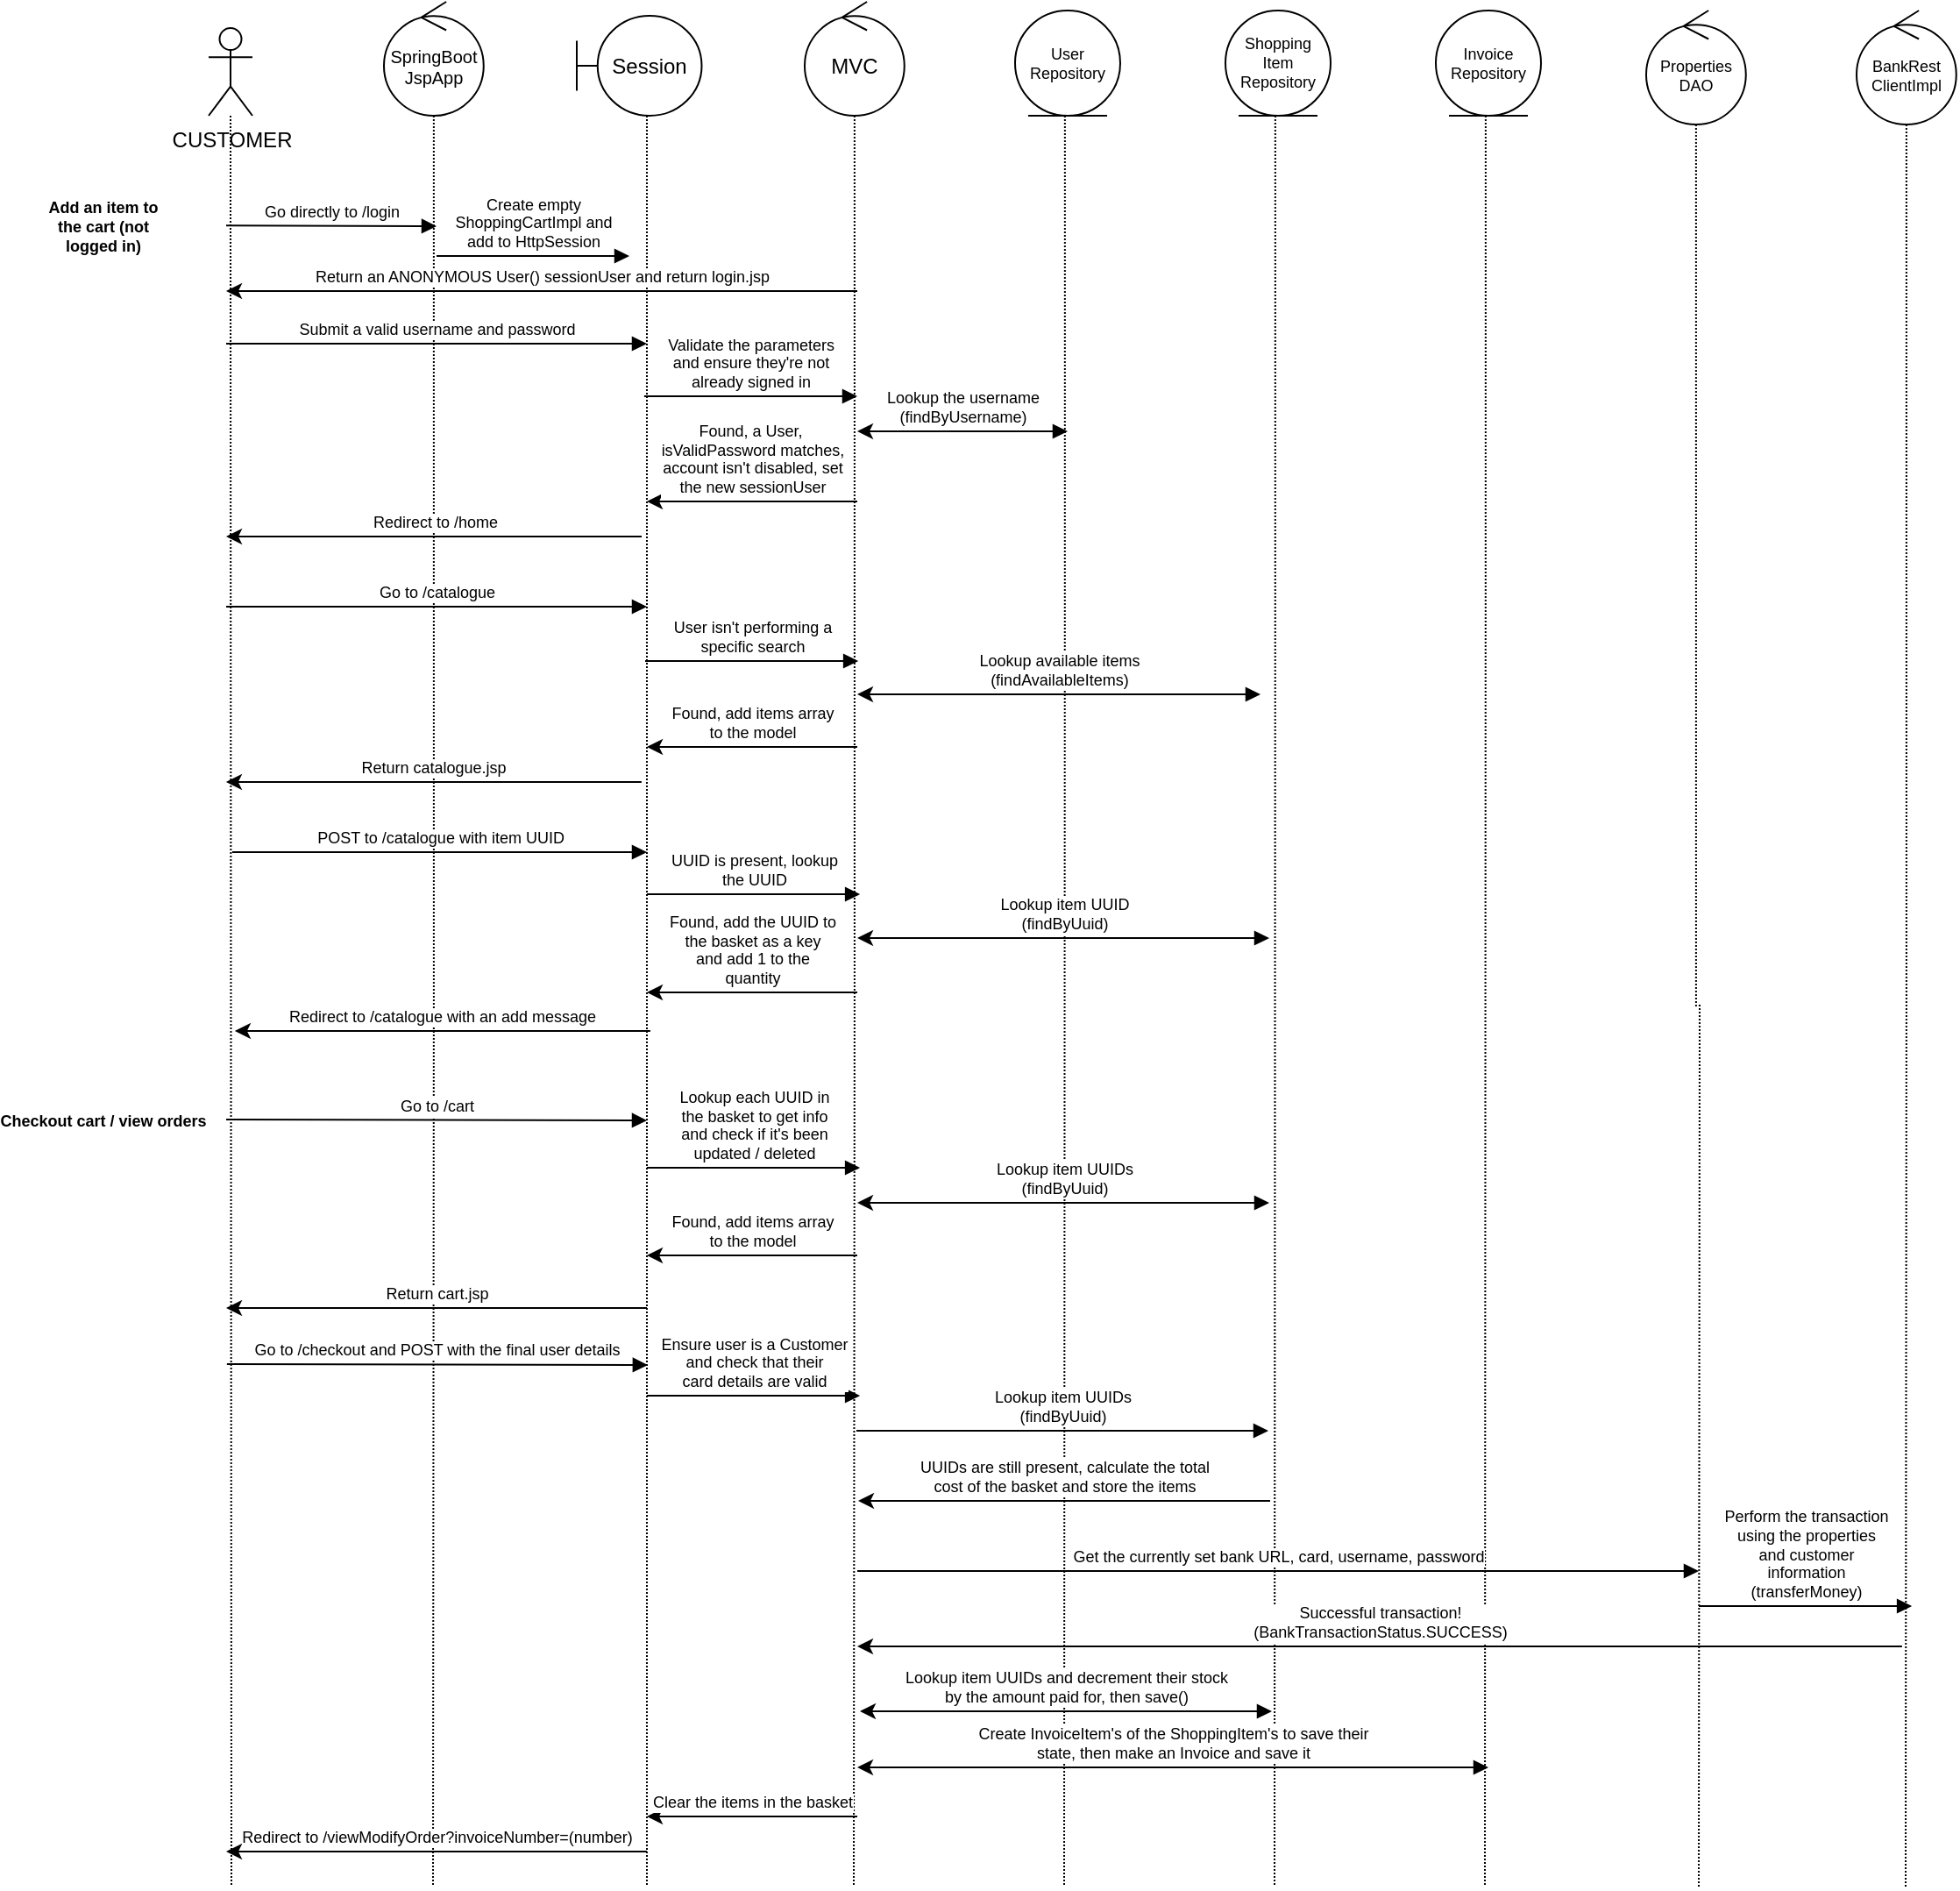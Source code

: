 <mxfile version="15.4.0" type="device"><diagram id="kgpKYQtTHZ0yAKxKKP6v" name="Page-1"><mxGraphModel dx="2557" dy="998" grid="1" gridSize="10" guides="1" tooltips="1" connect="1" arrows="1" fold="1" page="1" pageScale="1" pageWidth="850" pageHeight="1100" math="0" shadow="0"><root><mxCell id="0"/><mxCell id="1" parent="0"/><mxCell id="V2LB-eEvmv6c_-dwDIbh-8" style="edgeStyle=orthogonalEdgeStyle;rounded=0;orthogonalLoop=1;jettySize=auto;html=1;endArrow=none;endFill=0;dashed=1;dashPattern=1 1;" edge="1" parent="1" source="V2LB-eEvmv6c_-dwDIbh-1"><mxGeometry relative="1" as="geometry"><mxPoint x="83" y="1090" as="targetPoint"/><Array as="points"><mxPoint x="83" y="140"/><mxPoint x="83" y="140"/></Array></mxGeometry></mxCell><mxCell id="V2LB-eEvmv6c_-dwDIbh-1" value="CUSTOMER" style="shape=umlActor;verticalLabelPosition=bottom;verticalAlign=top;html=1;outlineConnect=0;" vertex="1" parent="1"><mxGeometry x="70" y="30" width="25" height="50" as="geometry"/></mxCell><mxCell id="V2LB-eEvmv6c_-dwDIbh-15" style="edgeStyle=orthogonalEdgeStyle;rounded=0;orthogonalLoop=1;jettySize=auto;html=1;dashed=1;dashPattern=1 1;fontSize=9;endArrow=none;endFill=0;" edge="1" parent="1" source="V2LB-eEvmv6c_-dwDIbh-5"><mxGeometry relative="1" as="geometry"><mxPoint x="198" y="1090" as="targetPoint"/></mxGeometry></mxCell><mxCell id="V2LB-eEvmv6c_-dwDIbh-5" value="SpringBoot&lt;br&gt;JspApp" style="ellipse;shape=umlControl;whiteSpace=wrap;html=1;fontSize=10;" vertex="1" parent="1"><mxGeometry x="170" y="15" width="56.88" height="65" as="geometry"/></mxCell><mxCell id="V2LB-eEvmv6c_-dwDIbh-16" style="edgeStyle=orthogonalEdgeStyle;rounded=0;orthogonalLoop=1;jettySize=auto;html=1;dashed=1;dashPattern=1 1;fontSize=9;endArrow=none;endFill=0;" edge="1" parent="1" source="V2LB-eEvmv6c_-dwDIbh-9"><mxGeometry relative="1" as="geometry"><mxPoint x="320" y="1090" as="targetPoint"/><Array as="points"><mxPoint x="320" y="220"/><mxPoint x="320" y="220"/></Array></mxGeometry></mxCell><mxCell id="V2LB-eEvmv6c_-dwDIbh-9" value="Session" style="shape=umlBoundary;whiteSpace=wrap;html=1;" vertex="1" parent="1"><mxGeometry x="280" y="23" width="71.25" height="57" as="geometry"/></mxCell><mxCell id="V2LB-eEvmv6c_-dwDIbh-17" style="edgeStyle=orthogonalEdgeStyle;rounded=0;orthogonalLoop=1;jettySize=auto;html=1;dashed=1;dashPattern=1 1;fontSize=9;endArrow=none;endFill=0;" edge="1" parent="1" source="V2LB-eEvmv6c_-dwDIbh-11"><mxGeometry relative="1" as="geometry"><mxPoint x="438" y="1090" as="targetPoint"/></mxGeometry></mxCell><mxCell id="V2LB-eEvmv6c_-dwDIbh-11" value="MVC" style="ellipse;shape=umlControl;whiteSpace=wrap;html=1;" vertex="1" parent="1"><mxGeometry x="410" y="15" width="56.88" height="65" as="geometry"/></mxCell><mxCell id="V2LB-eEvmv6c_-dwDIbh-18" style="edgeStyle=orthogonalEdgeStyle;rounded=0;orthogonalLoop=1;jettySize=auto;html=1;dashed=1;dashPattern=1 1;fontSize=9;endArrow=none;endFill=0;" edge="1" parent="1"><mxGeometry relative="1" as="geometry"><mxPoint x="558" y="1090" as="targetPoint"/><mxPoint x="558.44" y="80" as="sourcePoint"/><Array as="points"><mxPoint x="558" y="360"/></Array></mxGeometry></mxCell><mxCell id="V2LB-eEvmv6c_-dwDIbh-19" style="edgeStyle=orthogonalEdgeStyle;rounded=0;orthogonalLoop=1;jettySize=auto;html=1;dashed=1;dashPattern=1 1;fontSize=9;endArrow=none;endFill=0;" edge="1" parent="1"><mxGeometry relative="1" as="geometry"><mxPoint x="678" y="1090" as="targetPoint"/><mxPoint x="678.44" y="80" as="sourcePoint"/><Array as="points"><mxPoint x="678" y="360"/></Array></mxGeometry></mxCell><mxCell id="V2LB-eEvmv6c_-dwDIbh-21" style="edgeStyle=orthogonalEdgeStyle;rounded=0;orthogonalLoop=1;jettySize=auto;html=1;dashed=1;dashPattern=1 1;fontSize=9;endArrow=none;endFill=0;" edge="1" parent="1" source="V2LB-eEvmv6c_-dwDIbh-14"><mxGeometry relative="1" as="geometry"><mxPoint x="920" y="1090" as="targetPoint"/></mxGeometry></mxCell><mxCell id="V2LB-eEvmv6c_-dwDIbh-14" value="Properties&lt;br&gt;DAO" style="ellipse;shape=umlControl;whiteSpace=wrap;html=1;fontSize=9;" vertex="1" parent="1"><mxGeometry x="890" y="20" width="56.88" height="65" as="geometry"/></mxCell><mxCell id="V2LB-eEvmv6c_-dwDIbh-24" value="Add an item to&#10;the cart (not&#10;logged in)" style="text;align=center;fontStyle=1;verticalAlign=middle;spacingLeft=3;spacingRight=3;strokeColor=none;rotatable=0;points=[[0,0.5],[1,0.5]];portConstraint=eastwest;fontSize=9;" vertex="1" parent="1"><mxGeometry x="-30" y="130" width="80" height="26" as="geometry"/></mxCell><mxCell id="V2LB-eEvmv6c_-dwDIbh-25" value="Checkout cart / view orders" style="text;align=center;fontStyle=1;verticalAlign=middle;spacingLeft=3;spacingRight=3;strokeColor=none;rotatable=0;points=[[0,0.5],[1,0.5]];portConstraint=eastwest;fontSize=9;" vertex="1" parent="1"><mxGeometry x="-30" y="640" width="80" height="26" as="geometry"/></mxCell><mxCell id="V2LB-eEvmv6c_-dwDIbh-28" value="Shopping&lt;br&gt;Item&lt;br&gt;Repository" style="ellipse;shape=umlEntity;whiteSpace=wrap;html=1;fontSize=9;" vertex="1" parent="1"><mxGeometry x="650" y="20" width="60" height="60" as="geometry"/></mxCell><mxCell id="V2LB-eEvmv6c_-dwDIbh-30" value="User&lt;br&gt;Repository" style="ellipse;shape=umlEntity;whiteSpace=wrap;html=1;fontSize=9;" vertex="1" parent="1"><mxGeometry x="530" y="20" width="60" height="60" as="geometry"/></mxCell><mxCell id="V2LB-eEvmv6c_-dwDIbh-31" style="edgeStyle=orthogonalEdgeStyle;rounded=0;orthogonalLoop=1;jettySize=auto;html=1;dashed=1;dashPattern=1 1;fontSize=9;endArrow=none;endFill=0;" edge="1" parent="1" source="V2LB-eEvmv6c_-dwDIbh-32"><mxGeometry relative="1" as="geometry"><mxPoint x="1038" y="1090" as="targetPoint"/></mxGeometry></mxCell><mxCell id="V2LB-eEvmv6c_-dwDIbh-32" value="BankRest&lt;br&gt;ClientImpl" style="ellipse;shape=umlControl;whiteSpace=wrap;html=1;fontSize=9;" vertex="1" parent="1"><mxGeometry x="1010" y="20" width="56.88" height="65" as="geometry"/></mxCell><mxCell id="V2LB-eEvmv6c_-dwDIbh-33" value="Go directly to /login" style="html=1;verticalAlign=bottom;endArrow=block;rounded=0;fontSize=9;" edge="1" parent="1"><mxGeometry width="80" relative="1" as="geometry"><mxPoint x="80" y="142.66" as="sourcePoint"/><mxPoint x="200" y="143" as="targetPoint"/></mxGeometry></mxCell><mxCell id="V2LB-eEvmv6c_-dwDIbh-34" value="Create empty&lt;br&gt;ShoppingCartImpl and&lt;br&gt;add to HttpSession" style="html=1;verticalAlign=bottom;endArrow=block;rounded=0;fontSize=9;" edge="1" parent="1"><mxGeometry width="80" relative="1" as="geometry"><mxPoint x="200" y="160.0" as="sourcePoint"/><mxPoint x="310" y="160" as="targetPoint"/></mxGeometry></mxCell><mxCell id="V2LB-eEvmv6c_-dwDIbh-35" value="Return an ANONYMOUS User() sessionUser and return login.jsp" style="html=1;verticalAlign=bottom;endArrow=none;rounded=0;fontSize=9;startArrow=classic;startFill=1;endFill=0;" edge="1" parent="1"><mxGeometry width="80" relative="1" as="geometry"><mxPoint x="80" y="180" as="sourcePoint"/><mxPoint x="440" y="180" as="targetPoint"/></mxGeometry></mxCell><mxCell id="V2LB-eEvmv6c_-dwDIbh-36" value="Submit a valid username and password" style="html=1;verticalAlign=bottom;endArrow=block;rounded=0;fontSize=9;" edge="1" parent="1"><mxGeometry width="80" relative="1" as="geometry"><mxPoint x="80" y="210.0" as="sourcePoint"/><mxPoint x="320" y="210" as="targetPoint"/></mxGeometry></mxCell><mxCell id="V2LB-eEvmv6c_-dwDIbh-37" style="edgeStyle=orthogonalEdgeStyle;rounded=0;orthogonalLoop=1;jettySize=auto;html=1;dashed=1;dashPattern=1 1;fontSize=9;endArrow=none;endFill=0;" edge="1" parent="1"><mxGeometry relative="1" as="geometry"><mxPoint x="798" y="1090" as="targetPoint"/><mxPoint x="798.44" y="80.0" as="sourcePoint"/><Array as="points"><mxPoint x="798" y="360"/></Array></mxGeometry></mxCell><mxCell id="V2LB-eEvmv6c_-dwDIbh-38" value="Invoice&lt;br&gt;Repository" style="ellipse;shape=umlEntity;whiteSpace=wrap;html=1;fontSize=9;" vertex="1" parent="1"><mxGeometry x="770" y="20" width="60" height="60" as="geometry"/></mxCell><mxCell id="V2LB-eEvmv6c_-dwDIbh-39" value="Validate the parameters&lt;br&gt;and ensure they're not&lt;br&gt;already signed in" style="html=1;verticalAlign=bottom;endArrow=block;rounded=0;fontSize=9;" edge="1" parent="1"><mxGeometry width="80" relative="1" as="geometry"><mxPoint x="318.44" y="240" as="sourcePoint"/><mxPoint x="440" y="240" as="targetPoint"/><Array as="points"><mxPoint x="380" y="240"/></Array></mxGeometry></mxCell><mxCell id="V2LB-eEvmv6c_-dwDIbh-40" value="Lookup the username&lt;br&gt;(findByUsername)" style="html=1;verticalAlign=bottom;endArrow=block;rounded=0;fontSize=9;startArrow=classic;startFill=1;" edge="1" parent="1"><mxGeometry width="80" relative="1" as="geometry"><mxPoint x="440.0" y="260" as="sourcePoint"/><mxPoint x="560" y="260" as="targetPoint"/><Array as="points"><mxPoint x="501.56" y="260"/></Array></mxGeometry></mxCell><mxCell id="V2LB-eEvmv6c_-dwDIbh-41" value="Found, a User,&amp;nbsp;&lt;br&gt;isValidPassword matches,&lt;br&gt;account isn't disabled, set&lt;br&gt;the new sessionUser" style="html=1;verticalAlign=bottom;endArrow=none;rounded=0;fontSize=9;startArrow=classic;startFill=1;endFill=0;" edge="1" parent="1"><mxGeometry width="80" relative="1" as="geometry"><mxPoint x="320" y="300" as="sourcePoint"/><mxPoint x="440" y="300" as="targetPoint"/><Array as="points"><mxPoint x="381.56" y="300"/></Array></mxGeometry></mxCell><mxCell id="V2LB-eEvmv6c_-dwDIbh-42" value="Redirect to /home" style="html=1;verticalAlign=bottom;endArrow=none;rounded=0;fontSize=9;startArrow=classic;startFill=1;endFill=0;" edge="1" parent="1"><mxGeometry width="80" relative="1" as="geometry"><mxPoint x="80" y="320" as="sourcePoint"/><mxPoint x="317" y="320" as="targetPoint"/><Array as="points"><mxPoint x="258.56" y="320"/></Array></mxGeometry></mxCell><mxCell id="V2LB-eEvmv6c_-dwDIbh-43" value="Go to /catalogue" style="html=1;verticalAlign=bottom;endArrow=block;rounded=0;fontSize=9;" edge="1" parent="1"><mxGeometry width="80" relative="1" as="geometry"><mxPoint x="80" y="360" as="sourcePoint"/><mxPoint x="320" y="360" as="targetPoint"/></mxGeometry></mxCell><mxCell id="V2LB-eEvmv6c_-dwDIbh-44" value="User isn't performing a&lt;br&gt;specific search" style="html=1;verticalAlign=bottom;endArrow=block;rounded=0;fontSize=9;" edge="1" parent="1"><mxGeometry width="80" relative="1" as="geometry"><mxPoint x="319.0" y="391" as="sourcePoint"/><mxPoint x="440.56" y="391" as="targetPoint"/><Array as="points"><mxPoint x="380.56" y="391"/></Array></mxGeometry></mxCell><mxCell id="V2LB-eEvmv6c_-dwDIbh-45" value="Lookup available items&lt;br&gt;(findAvailableItems)" style="html=1;verticalAlign=bottom;endArrow=block;rounded=0;fontSize=9;startArrow=classic;startFill=1;" edge="1" parent="1"><mxGeometry width="80" relative="1" as="geometry"><mxPoint x="440" y="410" as="sourcePoint"/><mxPoint x="670" y="410" as="targetPoint"/><Array as="points"><mxPoint x="501.56" y="410"/></Array></mxGeometry></mxCell><mxCell id="V2LB-eEvmv6c_-dwDIbh-47" value="Found, add items array&lt;br&gt;to the model" style="html=1;verticalAlign=bottom;endArrow=none;rounded=0;fontSize=9;startArrow=classic;startFill=1;endFill=0;" edge="1" parent="1"><mxGeometry width="80" relative="1" as="geometry"><mxPoint x="320" y="440" as="sourcePoint"/><mxPoint x="440" y="440" as="targetPoint"/><Array as="points"><mxPoint x="381.56" y="440"/><mxPoint x="410" y="440"/></Array></mxGeometry></mxCell><mxCell id="V2LB-eEvmv6c_-dwDIbh-49" value="Return catalogue.jsp" style="html=1;verticalAlign=bottom;endArrow=none;rounded=0;fontSize=9;startArrow=classic;startFill=1;endFill=0;" edge="1" parent="1"><mxGeometry width="80" relative="1" as="geometry"><mxPoint x="79.94" y="460" as="sourcePoint"/><mxPoint x="316.94" y="460" as="targetPoint"/><Array as="points"><mxPoint x="258.5" y="460"/></Array></mxGeometry></mxCell><mxCell id="V2LB-eEvmv6c_-dwDIbh-51" value="POST to /catalogue with item UUID" style="html=1;verticalAlign=bottom;endArrow=block;rounded=0;fontSize=9;" edge="1" parent="1"><mxGeometry width="80" relative="1" as="geometry"><mxPoint x="83.44" y="500" as="sourcePoint"/><mxPoint x="320" y="500" as="targetPoint"/></mxGeometry></mxCell><mxCell id="V2LB-eEvmv6c_-dwDIbh-52" value="UUID is present, lookup&lt;br&gt;the UUID" style="html=1;verticalAlign=bottom;endArrow=block;rounded=0;fontSize=9;" edge="1" parent="1"><mxGeometry width="80" relative="1" as="geometry"><mxPoint x="320" y="524" as="sourcePoint"/><mxPoint x="441.56" y="524" as="targetPoint"/><Array as="points"><mxPoint x="381.56" y="524"/></Array></mxGeometry></mxCell><mxCell id="V2LB-eEvmv6c_-dwDIbh-53" value="Lookup item UUID&lt;br&gt;(findByUuid)" style="html=1;verticalAlign=bottom;endArrow=block;rounded=0;fontSize=9;startArrow=classic;startFill=1;" edge="1" parent="1"><mxGeometry width="80" relative="1" as="geometry"><mxPoint x="440" y="549" as="sourcePoint"/><mxPoint x="675" y="549" as="targetPoint"/><Array as="points"><mxPoint x="506.56" y="549"/></Array></mxGeometry></mxCell><mxCell id="V2LB-eEvmv6c_-dwDIbh-55" value="Found, add the UUID to&lt;br&gt;the basket as a key&lt;br&gt;and add 1 to the&lt;br&gt;quantity" style="html=1;verticalAlign=bottom;endArrow=none;rounded=0;fontSize=9;startArrow=classic;startFill=1;endFill=0;" edge="1" parent="1"><mxGeometry width="80" relative="1" as="geometry"><mxPoint x="320" y="580" as="sourcePoint"/><mxPoint x="440" y="580" as="targetPoint"/><Array as="points"><mxPoint x="381.56" y="580"/><mxPoint x="410" y="580"/></Array></mxGeometry></mxCell><mxCell id="V2LB-eEvmv6c_-dwDIbh-56" value="Redirect to /catalogue with an add message" style="html=1;verticalAlign=bottom;endArrow=none;rounded=0;fontSize=9;startArrow=classic;startFill=1;endFill=0;" edge="1" parent="1"><mxGeometry width="80" relative="1" as="geometry"><mxPoint x="84.94" y="602" as="sourcePoint"/><mxPoint x="321.94" y="602" as="targetPoint"/><Array as="points"><mxPoint x="263.5" y="602"/></Array></mxGeometry></mxCell><mxCell id="V2LB-eEvmv6c_-dwDIbh-57" value="Go to /cart" style="html=1;verticalAlign=bottom;endArrow=block;rounded=0;fontSize=9;" edge="1" parent="1"><mxGeometry width="80" relative="1" as="geometry"><mxPoint x="80" y="652.5" as="sourcePoint"/><mxPoint x="320" y="653" as="targetPoint"/></mxGeometry></mxCell><mxCell id="V2LB-eEvmv6c_-dwDIbh-58" value="Lookup each UUID in&lt;br&gt;the basket to get info&lt;br&gt;and check if it's been&lt;br&gt;updated / deleted" style="html=1;verticalAlign=bottom;endArrow=block;rounded=0;fontSize=9;" edge="1" parent="1"><mxGeometry width="80" relative="1" as="geometry"><mxPoint x="320.0" y="680" as="sourcePoint"/><mxPoint x="441.56" y="680" as="targetPoint"/><Array as="points"><mxPoint x="381.56" y="680"/></Array></mxGeometry></mxCell><mxCell id="V2LB-eEvmv6c_-dwDIbh-59" value="Lookup item UUIDs&lt;br&gt;(findByUuid)" style="html=1;verticalAlign=bottom;endArrow=block;rounded=0;fontSize=9;startArrow=classic;startFill=1;" edge="1" parent="1"><mxGeometry width="80" relative="1" as="geometry"><mxPoint x="440" y="700" as="sourcePoint"/><mxPoint x="675" y="700" as="targetPoint"/><Array as="points"><mxPoint x="506.56" y="700"/></Array></mxGeometry></mxCell><mxCell id="V2LB-eEvmv6c_-dwDIbh-60" value="Found, add items array&lt;br&gt;to the model" style="html=1;verticalAlign=bottom;endArrow=none;rounded=0;fontSize=9;startArrow=classic;startFill=1;endFill=0;" edge="1" parent="1"><mxGeometry width="80" relative="1" as="geometry"><mxPoint x="320" y="730" as="sourcePoint"/><mxPoint x="440" y="730" as="targetPoint"/><Array as="points"><mxPoint x="381.56" y="730"/><mxPoint x="410" y="730"/></Array></mxGeometry></mxCell><mxCell id="V2LB-eEvmv6c_-dwDIbh-61" value="Return cart.jsp" style="html=1;verticalAlign=bottom;endArrow=none;rounded=0;fontSize=9;startArrow=classic;startFill=1;endFill=0;" edge="1" parent="1"><mxGeometry width="80" relative="1" as="geometry"><mxPoint x="80" y="760" as="sourcePoint"/><mxPoint x="320" y="760" as="targetPoint"/><Array as="points"><mxPoint x="261.56" y="760"/><mxPoint x="290" y="760"/></Array></mxGeometry></mxCell><mxCell id="V2LB-eEvmv6c_-dwDIbh-62" value="Go to /checkout and POST with the final user details" style="html=1;verticalAlign=bottom;endArrow=block;rounded=0;fontSize=9;" edge="1" parent="1"><mxGeometry width="80" relative="1" as="geometry"><mxPoint x="80.44" y="792" as="sourcePoint"/><mxPoint x="320.44" y="792.5" as="targetPoint"/></mxGeometry></mxCell><mxCell id="V2LB-eEvmv6c_-dwDIbh-63" value="Ensure user is a Customer&lt;br&gt;and check that their&lt;br&gt;card details are valid" style="html=1;verticalAlign=bottom;endArrow=block;rounded=0;fontSize=9;" edge="1" parent="1"><mxGeometry width="80" relative="1" as="geometry"><mxPoint x="320.0" y="810" as="sourcePoint"/><mxPoint x="441.56" y="810" as="targetPoint"/><Array as="points"><mxPoint x="381.56" y="810"/></Array></mxGeometry></mxCell><mxCell id="V2LB-eEvmv6c_-dwDIbh-64" value="Lookup item UUIDs&lt;br&gt;(findByUuid)" style="html=1;verticalAlign=bottom;endArrow=block;rounded=0;fontSize=9;startArrow=none;startFill=0;" edge="1" parent="1"><mxGeometry width="80" relative="1" as="geometry"><mxPoint x="439.5" y="830" as="sourcePoint"/><mxPoint x="674.5" y="830" as="targetPoint"/><Array as="points"><mxPoint x="506.06" y="830"/></Array></mxGeometry></mxCell><mxCell id="V2LB-eEvmv6c_-dwDIbh-65" value="UUIDs are still present, calculate the total&lt;br&gt;cost of the basket and store the items" style="html=1;verticalAlign=bottom;endArrow=none;rounded=0;fontSize=9;startArrow=classic;startFill=1;endFill=0;" edge="1" parent="1"><mxGeometry width="80" relative="1" as="geometry"><mxPoint x="440.5" y="870" as="sourcePoint"/><mxPoint x="675.5" y="870" as="targetPoint"/><Array as="points"><mxPoint x="507.06" y="870"/></Array></mxGeometry></mxCell><mxCell id="V2LB-eEvmv6c_-dwDIbh-66" value="Get the currently set bank URL, card, username, password" style="html=1;verticalAlign=bottom;endArrow=block;rounded=0;fontSize=9;" edge="1" parent="1"><mxGeometry width="80" relative="1" as="geometry"><mxPoint x="440.0" y="910" as="sourcePoint"/><mxPoint x="920" y="910" as="targetPoint"/><Array as="points"><mxPoint x="501.56" y="910"/></Array></mxGeometry></mxCell><mxCell id="V2LB-eEvmv6c_-dwDIbh-67" value="Perform the transaction&lt;br&gt;using the properties&lt;br&gt;and customer&lt;br&gt;information&lt;br&gt;(transferMoney)" style="html=1;verticalAlign=bottom;endArrow=block;rounded=0;fontSize=9;" edge="1" parent="1"><mxGeometry width="80" relative="1" as="geometry"><mxPoint x="920.0" y="930" as="sourcePoint"/><mxPoint x="1041.56" y="930" as="targetPoint"/><Array as="points"><mxPoint x="981.56" y="930"/></Array></mxGeometry></mxCell><mxCell id="V2LB-eEvmv6c_-dwDIbh-68" value="Successful transaction!&lt;br&gt;(BankTransactionStatus.SUCCESS)" style="html=1;verticalAlign=bottom;endArrow=none;rounded=0;fontSize=9;startArrow=classic;startFill=1;endFill=0;" edge="1" parent="1"><mxGeometry width="80" relative="1" as="geometry"><mxPoint x="440" y="953" as="sourcePoint"/><mxPoint x="1035.94" y="953" as="targetPoint"/><Array as="points"><mxPoint x="867.5" y="953"/></Array></mxGeometry></mxCell><mxCell id="V2LB-eEvmv6c_-dwDIbh-69" value="Lookup item UUIDs and decrement their stock&lt;br&gt;by the amount paid for, then save()" style="html=1;verticalAlign=bottom;endArrow=block;rounded=0;fontSize=9;startArrow=classic;startFill=1;" edge="1" parent="1"><mxGeometry width="80" relative="1" as="geometry"><mxPoint x="441.5" y="990" as="sourcePoint"/><mxPoint x="676.5" y="990" as="targetPoint"/><Array as="points"><mxPoint x="508.06" y="990"/></Array></mxGeometry></mxCell><mxCell id="V2LB-eEvmv6c_-dwDIbh-71" value="Create InvoiceItem's of the ShoppingItem's to save their &lt;br&gt;state, then make an Invoice and save it" style="html=1;verticalAlign=bottom;endArrow=block;rounded=0;fontSize=9;startArrow=classic;startFill=1;" edge="1" parent="1"><mxGeometry width="80" relative="1" as="geometry"><mxPoint x="440.0" y="1022" as="sourcePoint"/><mxPoint x="800" y="1022" as="targetPoint"/><Array as="points"><mxPoint x="501.56" y="1022"/></Array></mxGeometry></mxCell><mxCell id="V2LB-eEvmv6c_-dwDIbh-74" value="Clear the items in the basket" style="html=1;verticalAlign=bottom;endArrow=none;rounded=0;fontSize=9;startArrow=classic;startFill=1;endFill=0;" edge="1" parent="1"><mxGeometry width="80" relative="1" as="geometry"><mxPoint x="320" y="1050" as="sourcePoint"/><mxPoint x="440" y="1050" as="targetPoint"/><Array as="points"><mxPoint x="381.56" y="1050"/><mxPoint x="410" y="1050"/></Array></mxGeometry></mxCell><mxCell id="V2LB-eEvmv6c_-dwDIbh-75" value="Redirect to /viewModifyOrder?invoiceNumber=(number)" style="html=1;verticalAlign=bottom;endArrow=none;rounded=0;fontSize=9;startArrow=classic;startFill=1;endFill=0;" edge="1" parent="1"><mxGeometry width="80" relative="1" as="geometry"><mxPoint x="80" y="1070" as="sourcePoint"/><mxPoint x="320" y="1070" as="targetPoint"/><Array as="points"><mxPoint x="261.56" y="1070"/><mxPoint x="290" y="1070"/></Array></mxGeometry></mxCell></root></mxGraphModel></diagram></mxfile>